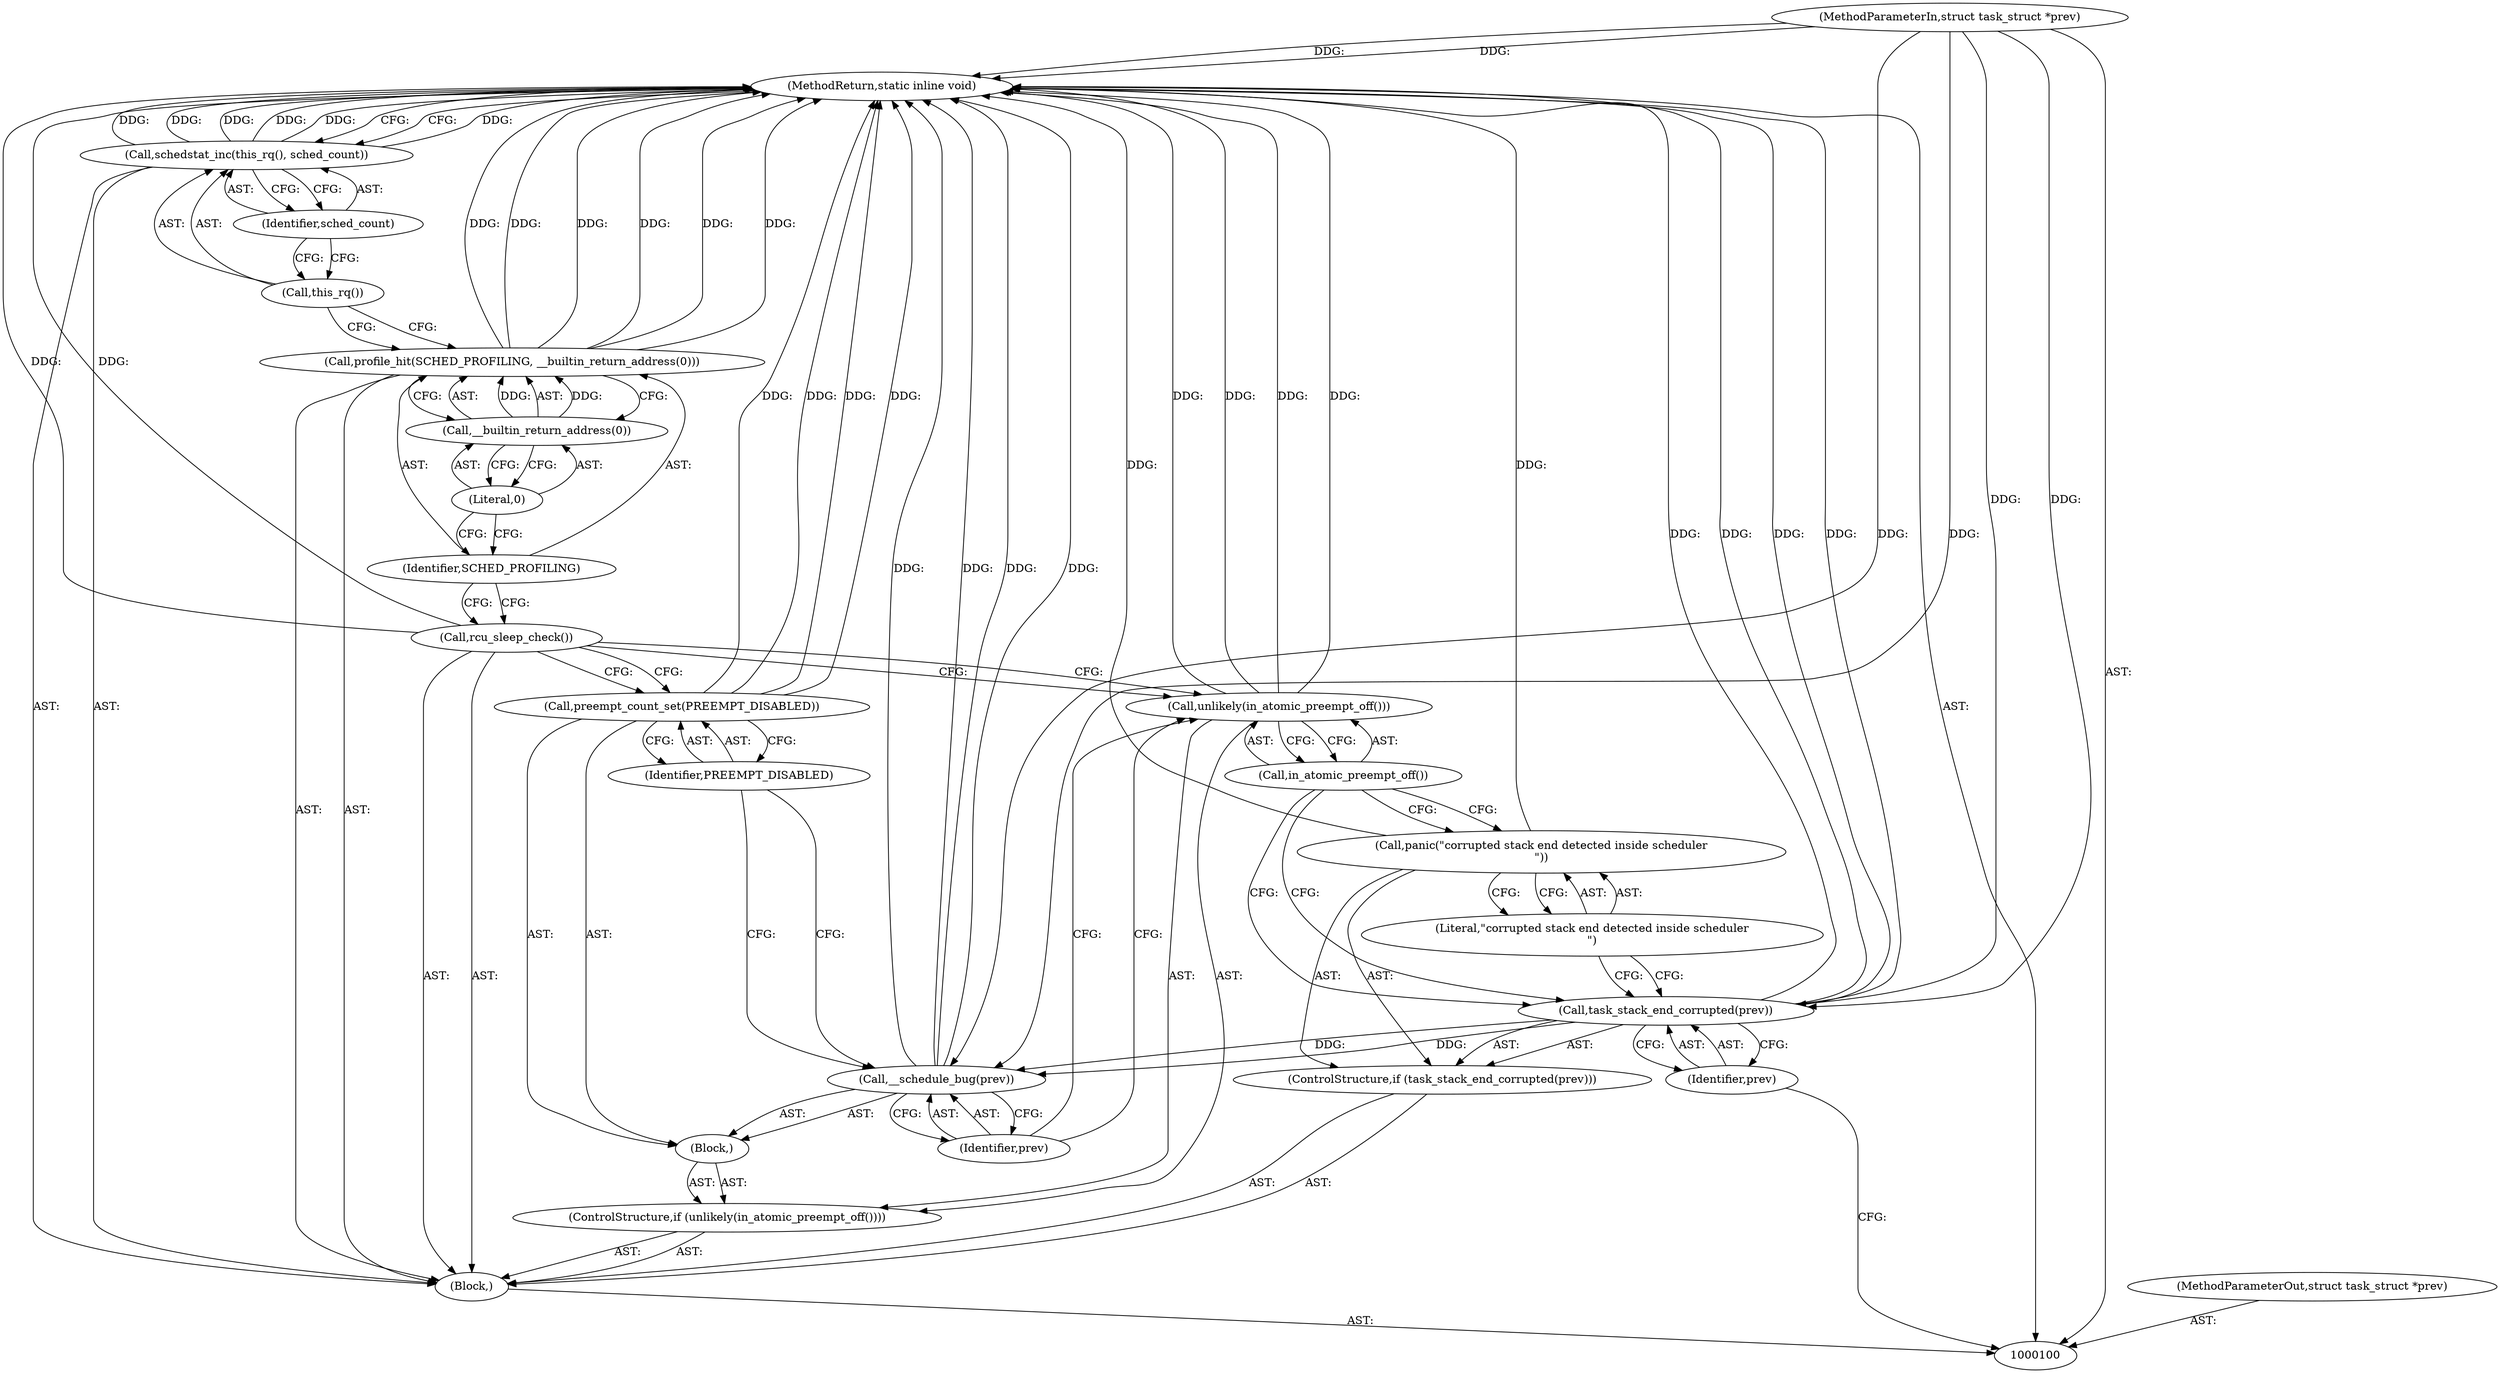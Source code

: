 digraph "0_linux_f5364c150aa645b3d7daa21b5c0b9feaa1c9cd6d_1" {
"1000124" [label="(MethodReturn,static inline void)"];
"1000101" [label="(MethodParameterIn,struct task_struct *prev)"];
"1000175" [label="(MethodParameterOut,struct task_struct *prev)"];
"1000114" [label="(Call,preempt_count_set(PREEMPT_DISABLED))"];
"1000115" [label="(Identifier,PREEMPT_DISABLED)"];
"1000116" [label="(Call,rcu_sleep_check())"];
"1000117" [label="(Call,profile_hit(SCHED_PROFILING, __builtin_return_address(0)))"];
"1000118" [label="(Identifier,SCHED_PROFILING)"];
"1000119" [label="(Call,__builtin_return_address(0))"];
"1000120" [label="(Literal,0)"];
"1000121" [label="(Call,schedstat_inc(this_rq(), sched_count))"];
"1000122" [label="(Call,this_rq())"];
"1000123" [label="(Identifier,sched_count)"];
"1000102" [label="(Block,)"];
"1000103" [label="(ControlStructure,if (task_stack_end_corrupted(prev)))"];
"1000105" [label="(Identifier,prev)"];
"1000104" [label="(Call,task_stack_end_corrupted(prev))"];
"1000106" [label="(Call,panic(\"corrupted stack end detected inside scheduler\n\"))"];
"1000107" [label="(Literal,\"corrupted stack end detected inside scheduler\n\")"];
"1000110" [label="(Call,in_atomic_preempt_off())"];
"1000108" [label="(ControlStructure,if (unlikely(in_atomic_preempt_off())))"];
"1000111" [label="(Block,)"];
"1000109" [label="(Call,unlikely(in_atomic_preempt_off()))"];
"1000113" [label="(Identifier,prev)"];
"1000112" [label="(Call,__schedule_bug(prev))"];
"1000124" -> "1000100"  [label="AST: "];
"1000124" -> "1000121"  [label="CFG: "];
"1000117" -> "1000124"  [label="DDG: "];
"1000117" -> "1000124"  [label="DDG: "];
"1000117" -> "1000124"  [label="DDG: "];
"1000104" -> "1000124"  [label="DDG: "];
"1000104" -> "1000124"  [label="DDG: "];
"1000114" -> "1000124"  [label="DDG: "];
"1000114" -> "1000124"  [label="DDG: "];
"1000121" -> "1000124"  [label="DDG: "];
"1000121" -> "1000124"  [label="DDG: "];
"1000121" -> "1000124"  [label="DDG: "];
"1000112" -> "1000124"  [label="DDG: "];
"1000112" -> "1000124"  [label="DDG: "];
"1000116" -> "1000124"  [label="DDG: "];
"1000101" -> "1000124"  [label="DDG: "];
"1000109" -> "1000124"  [label="DDG: "];
"1000109" -> "1000124"  [label="DDG: "];
"1000106" -> "1000124"  [label="DDG: "];
"1000101" -> "1000100"  [label="AST: "];
"1000101" -> "1000124"  [label="DDG: "];
"1000101" -> "1000104"  [label="DDG: "];
"1000101" -> "1000112"  [label="DDG: "];
"1000175" -> "1000100"  [label="AST: "];
"1000114" -> "1000111"  [label="AST: "];
"1000114" -> "1000115"  [label="CFG: "];
"1000115" -> "1000114"  [label="AST: "];
"1000116" -> "1000114"  [label="CFG: "];
"1000114" -> "1000124"  [label="DDG: "];
"1000114" -> "1000124"  [label="DDG: "];
"1000115" -> "1000114"  [label="AST: "];
"1000115" -> "1000112"  [label="CFG: "];
"1000114" -> "1000115"  [label="CFG: "];
"1000116" -> "1000102"  [label="AST: "];
"1000116" -> "1000114"  [label="CFG: "];
"1000116" -> "1000109"  [label="CFG: "];
"1000118" -> "1000116"  [label="CFG: "];
"1000116" -> "1000124"  [label="DDG: "];
"1000117" -> "1000102"  [label="AST: "];
"1000117" -> "1000119"  [label="CFG: "];
"1000118" -> "1000117"  [label="AST: "];
"1000119" -> "1000117"  [label="AST: "];
"1000122" -> "1000117"  [label="CFG: "];
"1000117" -> "1000124"  [label="DDG: "];
"1000117" -> "1000124"  [label="DDG: "];
"1000117" -> "1000124"  [label="DDG: "];
"1000119" -> "1000117"  [label="DDG: "];
"1000118" -> "1000117"  [label="AST: "];
"1000118" -> "1000116"  [label="CFG: "];
"1000120" -> "1000118"  [label="CFG: "];
"1000119" -> "1000117"  [label="AST: "];
"1000119" -> "1000120"  [label="CFG: "];
"1000120" -> "1000119"  [label="AST: "];
"1000117" -> "1000119"  [label="CFG: "];
"1000119" -> "1000117"  [label="DDG: "];
"1000120" -> "1000119"  [label="AST: "];
"1000120" -> "1000118"  [label="CFG: "];
"1000119" -> "1000120"  [label="CFG: "];
"1000121" -> "1000102"  [label="AST: "];
"1000121" -> "1000123"  [label="CFG: "];
"1000122" -> "1000121"  [label="AST: "];
"1000123" -> "1000121"  [label="AST: "];
"1000124" -> "1000121"  [label="CFG: "];
"1000121" -> "1000124"  [label="DDG: "];
"1000121" -> "1000124"  [label="DDG: "];
"1000121" -> "1000124"  [label="DDG: "];
"1000122" -> "1000121"  [label="AST: "];
"1000122" -> "1000117"  [label="CFG: "];
"1000123" -> "1000122"  [label="CFG: "];
"1000123" -> "1000121"  [label="AST: "];
"1000123" -> "1000122"  [label="CFG: "];
"1000121" -> "1000123"  [label="CFG: "];
"1000102" -> "1000100"  [label="AST: "];
"1000103" -> "1000102"  [label="AST: "];
"1000108" -> "1000102"  [label="AST: "];
"1000116" -> "1000102"  [label="AST: "];
"1000117" -> "1000102"  [label="AST: "];
"1000121" -> "1000102"  [label="AST: "];
"1000103" -> "1000102"  [label="AST: "];
"1000104" -> "1000103"  [label="AST: "];
"1000106" -> "1000103"  [label="AST: "];
"1000105" -> "1000104"  [label="AST: "];
"1000105" -> "1000100"  [label="CFG: "];
"1000104" -> "1000105"  [label="CFG: "];
"1000104" -> "1000103"  [label="AST: "];
"1000104" -> "1000105"  [label="CFG: "];
"1000105" -> "1000104"  [label="AST: "];
"1000107" -> "1000104"  [label="CFG: "];
"1000110" -> "1000104"  [label="CFG: "];
"1000104" -> "1000124"  [label="DDG: "];
"1000104" -> "1000124"  [label="DDG: "];
"1000101" -> "1000104"  [label="DDG: "];
"1000104" -> "1000112"  [label="DDG: "];
"1000106" -> "1000103"  [label="AST: "];
"1000106" -> "1000107"  [label="CFG: "];
"1000107" -> "1000106"  [label="AST: "];
"1000110" -> "1000106"  [label="CFG: "];
"1000106" -> "1000124"  [label="DDG: "];
"1000107" -> "1000106"  [label="AST: "];
"1000107" -> "1000104"  [label="CFG: "];
"1000106" -> "1000107"  [label="CFG: "];
"1000110" -> "1000109"  [label="AST: "];
"1000110" -> "1000106"  [label="CFG: "];
"1000110" -> "1000104"  [label="CFG: "];
"1000109" -> "1000110"  [label="CFG: "];
"1000108" -> "1000102"  [label="AST: "];
"1000109" -> "1000108"  [label="AST: "];
"1000111" -> "1000108"  [label="AST: "];
"1000111" -> "1000108"  [label="AST: "];
"1000112" -> "1000111"  [label="AST: "];
"1000114" -> "1000111"  [label="AST: "];
"1000109" -> "1000108"  [label="AST: "];
"1000109" -> "1000110"  [label="CFG: "];
"1000110" -> "1000109"  [label="AST: "];
"1000113" -> "1000109"  [label="CFG: "];
"1000116" -> "1000109"  [label="CFG: "];
"1000109" -> "1000124"  [label="DDG: "];
"1000109" -> "1000124"  [label="DDG: "];
"1000113" -> "1000112"  [label="AST: "];
"1000113" -> "1000109"  [label="CFG: "];
"1000112" -> "1000113"  [label="CFG: "];
"1000112" -> "1000111"  [label="AST: "];
"1000112" -> "1000113"  [label="CFG: "];
"1000113" -> "1000112"  [label="AST: "];
"1000115" -> "1000112"  [label="CFG: "];
"1000112" -> "1000124"  [label="DDG: "];
"1000112" -> "1000124"  [label="DDG: "];
"1000104" -> "1000112"  [label="DDG: "];
"1000101" -> "1000112"  [label="DDG: "];
}
